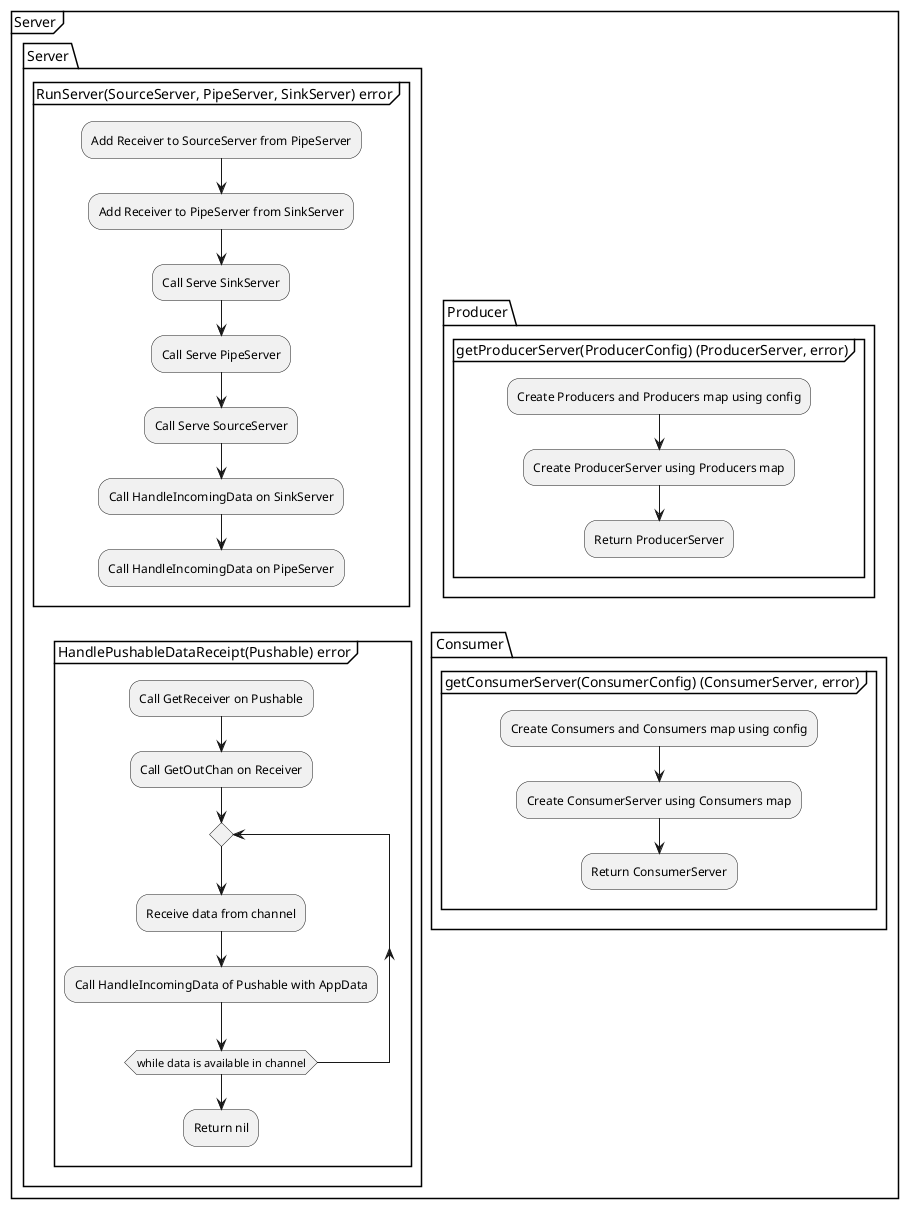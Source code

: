 @startuml
    partition Server {
        split
        -[hidden]->
        package Server {
            group RunServer(SourceServer, PipeServer, SinkServer) error {
                :Add Receiver to SourceServer from PipeServer;
                :Add Receiver to PipeServer from SinkServer;
                :Call Serve SinkServer;
                :Call Serve PipeServer;
                :Call Serve SourceServer;
                :Call HandleIncomingData on SinkServer;
                :Call HandleIncomingData on PipeServer;
                detach
            }
            group HandlePushableDataReceipt(Pushable) error {
                :Call GetReceiver on Pushable;
                :Call GetOutChan on Receiver;
                repeat
                    :Receive data from channel;
                    :Call HandleIncomingData of Pushable with AppData;
                repeat while (while data is available in channel)
                :Return nil;
                detach
            }
        }
        split again
        -[hidden]->
        package Producer {
            group getProducerServer(ProducerConfig) (ProducerServer, error) {
                :Create Producers and Producers map using config;
                :Create ProducerServer using Producers map;
                :Return ProducerServer;
                detach
            }
        }
        package Consumer {
            group getConsumerServer(ConsumerConfig) (ConsumerServer, error) {
                :Create Consumers and Consumers map using config;
                :Create ConsumerServer using Consumers map;
                :Return ConsumerServer;
                detach
            }
        }
        end split
    }
@enduml